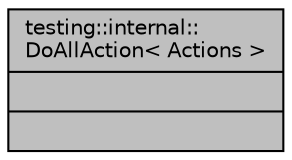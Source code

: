 digraph "testing::internal::DoAllAction&lt; Actions &gt;"
{
 // LATEX_PDF_SIZE
  bgcolor="transparent";
  edge [fontname="Helvetica",fontsize="10",labelfontname="Helvetica",labelfontsize="10"];
  node [fontname="Helvetica",fontsize="10",shape=record];
  Node1 [label="{testing::internal::\lDoAllAction\< Actions \>\n||}",height=0.2,width=0.4,color="black", fillcolor="grey75", style="filled", fontcolor="black",tooltip=" "];
}

